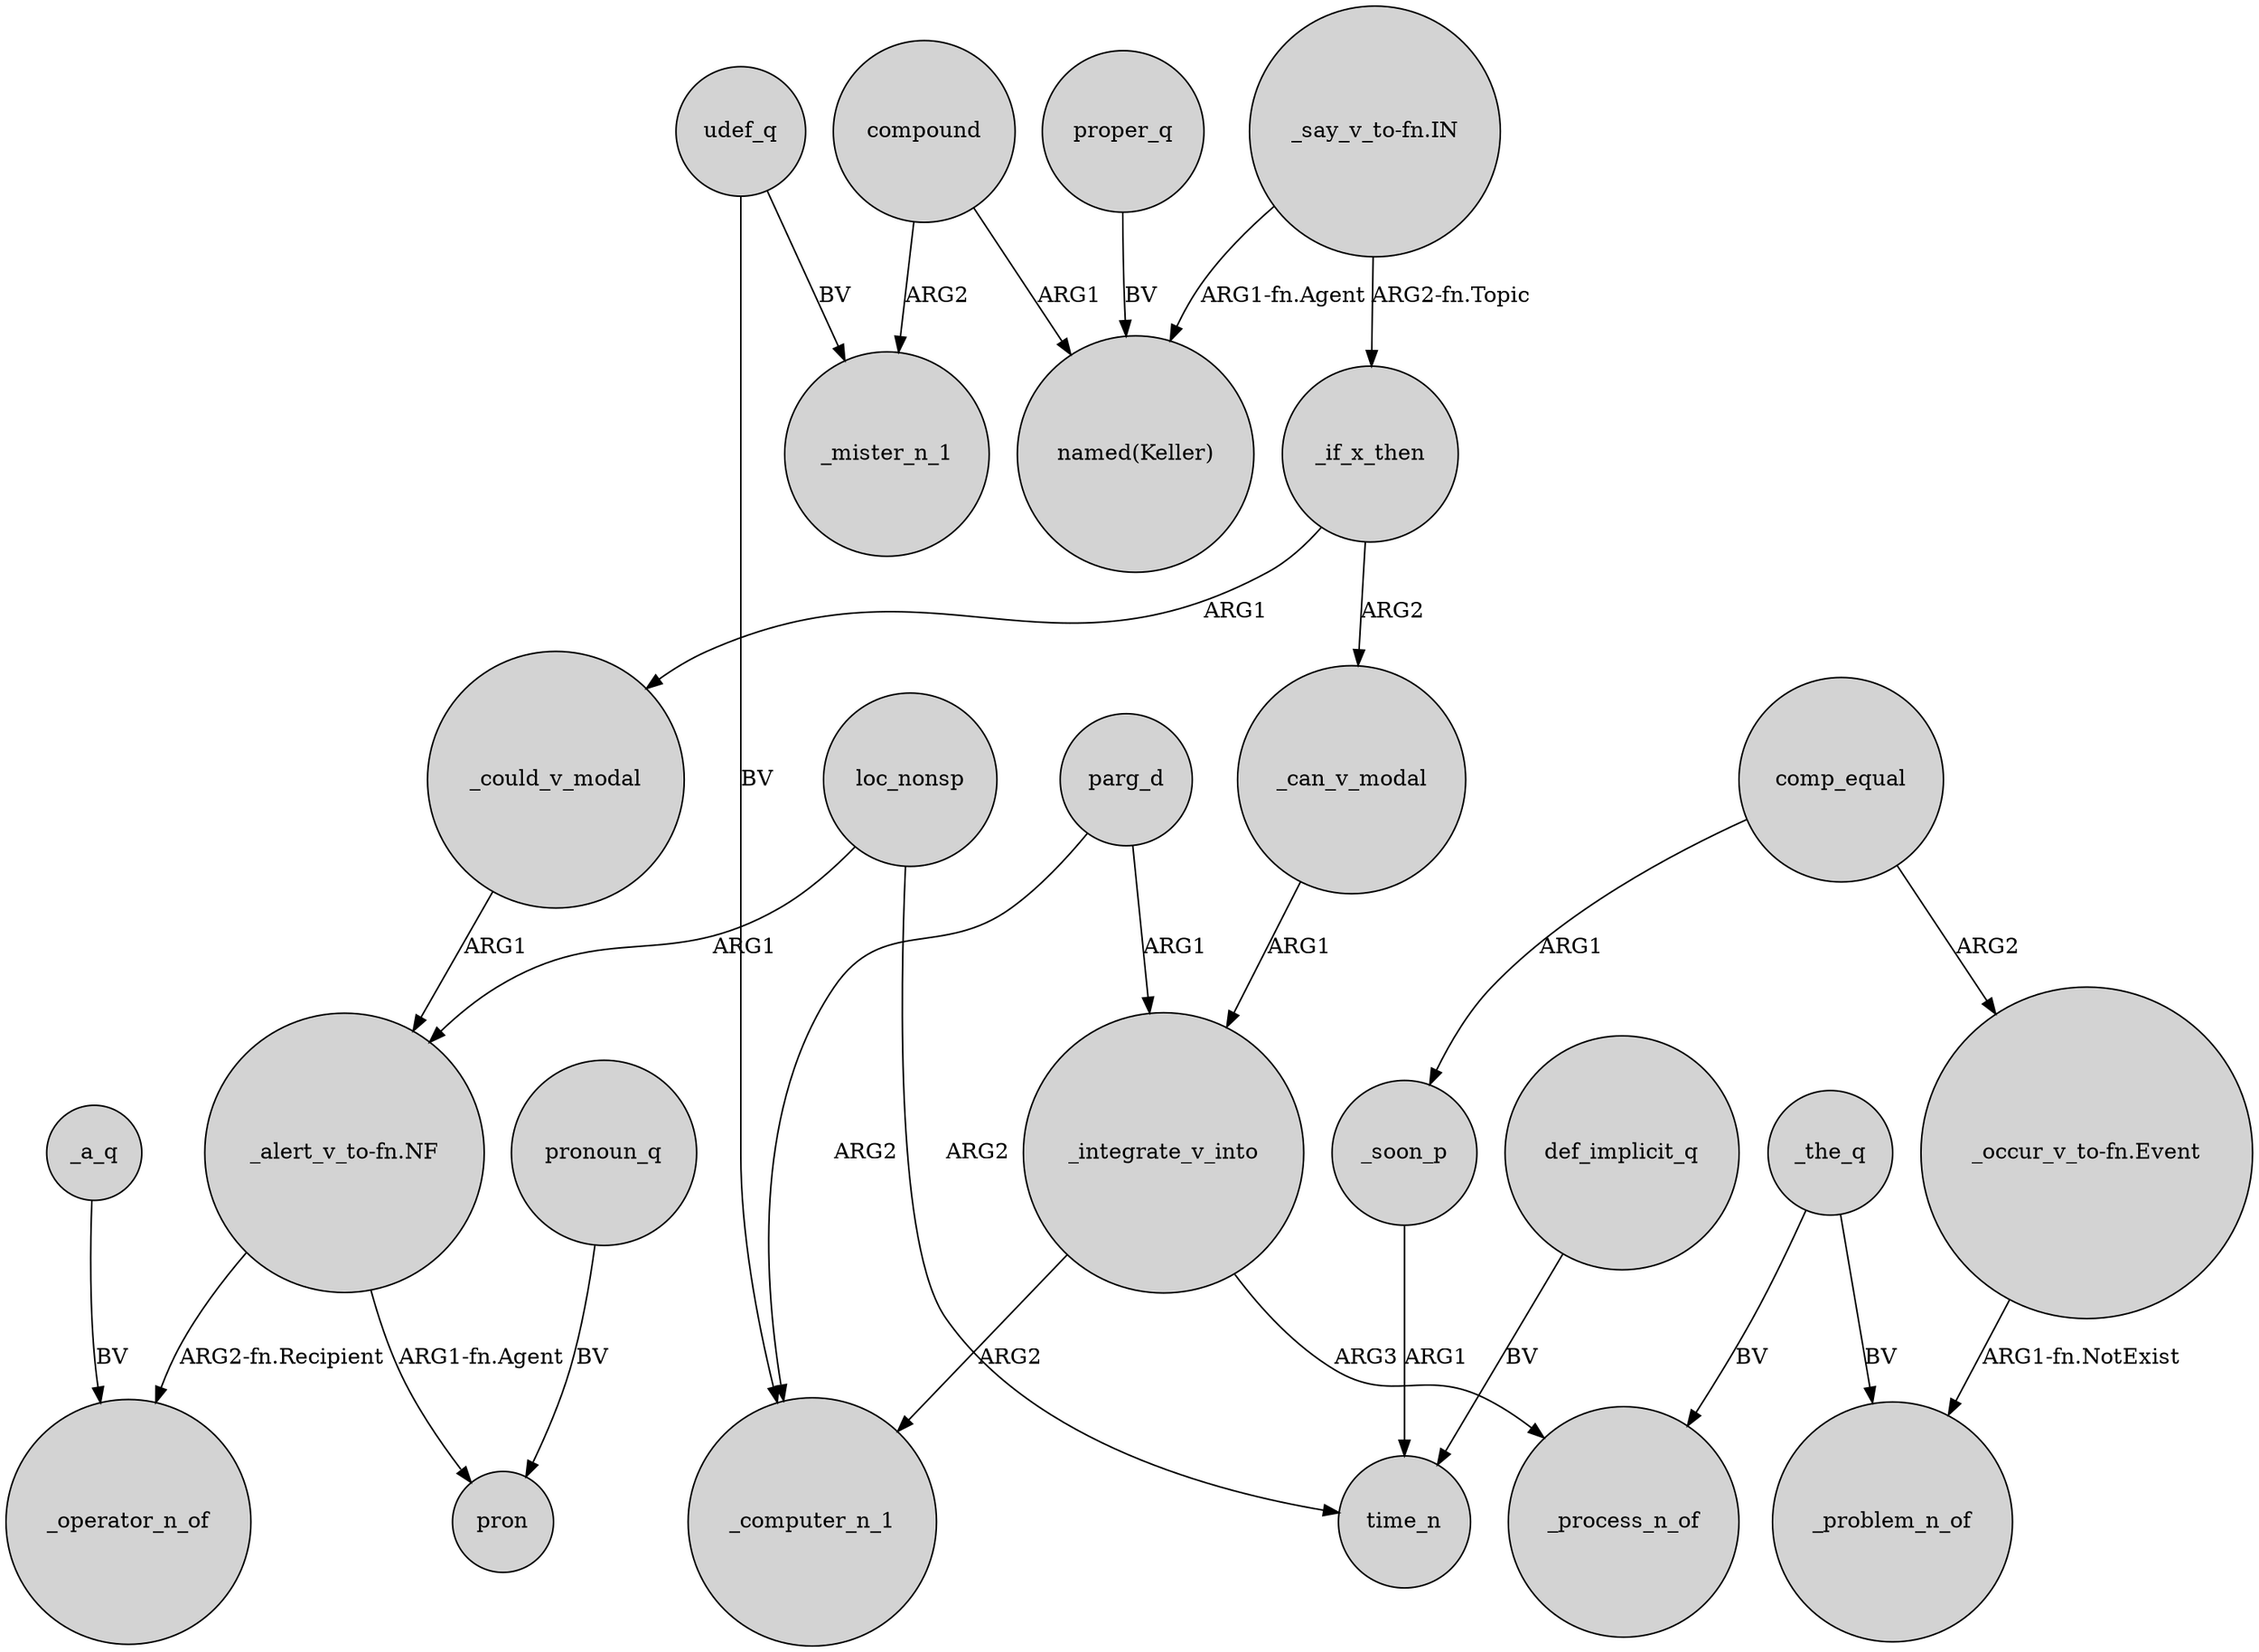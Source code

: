 digraph {
	node [shape=circle style=filled]
	_integrate_v_into -> _computer_n_1 [label=ARG2]
	compound -> "named(Keller)" [label=ARG1]
	"_say_v_to-fn.IN" -> _if_x_then [label="ARG2-fn.Topic"]
	proper_q -> "named(Keller)" [label=BV]
	_can_v_modal -> _integrate_v_into [label=ARG1]
	compound -> _mister_n_1 [label=ARG2]
	_the_q -> _problem_n_of [label=BV]
	udef_q -> _mister_n_1 [label=BV]
	_a_q -> _operator_n_of [label=BV]
	"_occur_v_to-fn.Event" -> _problem_n_of [label="ARG1-fn.NotExist"]
	_if_x_then -> _could_v_modal [label=ARG1]
	parg_d -> _integrate_v_into [label=ARG1]
	udef_q -> _computer_n_1 [label=BV]
	loc_nonsp -> time_n [label=ARG2]
	comp_equal -> _soon_p [label=ARG1]
	pronoun_q -> pron [label=BV]
	"_say_v_to-fn.IN" -> "named(Keller)" [label="ARG1-fn.Agent"]
	_could_v_modal -> "_alert_v_to-fn.NF" [label=ARG1]
	parg_d -> _computer_n_1 [label=ARG2]
	loc_nonsp -> "_alert_v_to-fn.NF" [label=ARG1]
	"_alert_v_to-fn.NF" -> _operator_n_of [label="ARG2-fn.Recipient"]
	comp_equal -> "_occur_v_to-fn.Event" [label=ARG2]
	_integrate_v_into -> _process_n_of [label=ARG3]
	_soon_p -> time_n [label=ARG1]
	_if_x_then -> _can_v_modal [label=ARG2]
	"_alert_v_to-fn.NF" -> pron [label="ARG1-fn.Agent"]
	_the_q -> _process_n_of [label=BV]
	def_implicit_q -> time_n [label=BV]
}
